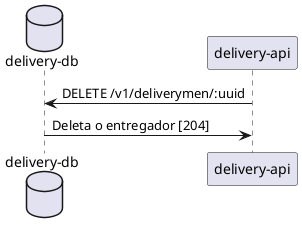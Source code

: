 @startuml Fluxo de deleção do entregador
database "delivery-db"
"delivery-api" -> "delivery-db" : DELETE /v1/deliverymen/:uuid
"delivery-db"  -> "delivery-api" : Deleta o entregador [204]
@enduml